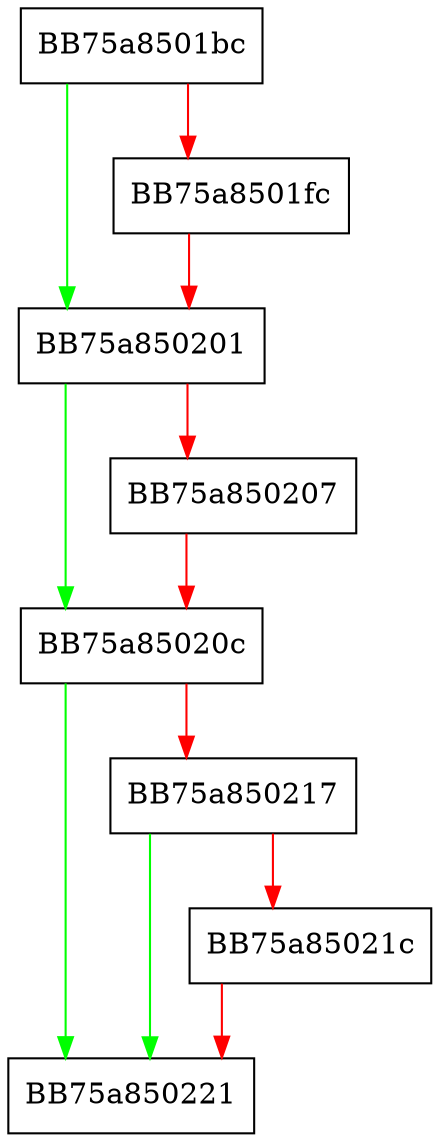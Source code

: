 digraph BootChangeResourceItem {
  node [shape="box"];
  graph [splines=ortho];
  BB75a8501bc -> BB75a850201 [color="green"];
  BB75a8501bc -> BB75a8501fc [color="red"];
  BB75a8501fc -> BB75a850201 [color="red"];
  BB75a850201 -> BB75a85020c [color="green"];
  BB75a850201 -> BB75a850207 [color="red"];
  BB75a850207 -> BB75a85020c [color="red"];
  BB75a85020c -> BB75a850221 [color="green"];
  BB75a85020c -> BB75a850217 [color="red"];
  BB75a850217 -> BB75a850221 [color="green"];
  BB75a850217 -> BB75a85021c [color="red"];
  BB75a85021c -> BB75a850221 [color="red"];
}